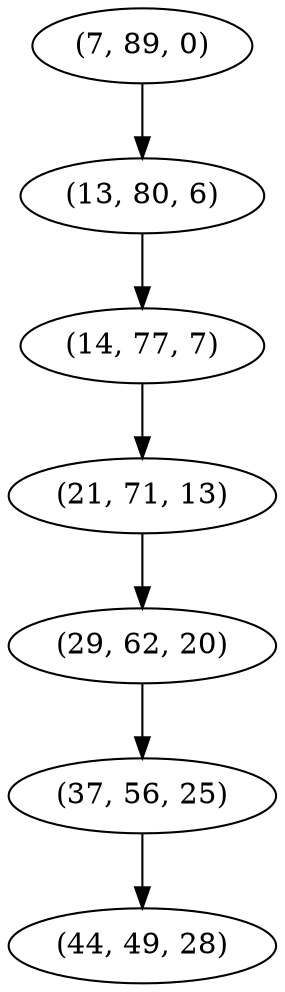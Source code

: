digraph tree {
    "(7, 89, 0)";
    "(13, 80, 6)";
    "(14, 77, 7)";
    "(21, 71, 13)";
    "(29, 62, 20)";
    "(37, 56, 25)";
    "(44, 49, 28)";
    "(7, 89, 0)" -> "(13, 80, 6)";
    "(13, 80, 6)" -> "(14, 77, 7)";
    "(14, 77, 7)" -> "(21, 71, 13)";
    "(21, 71, 13)" -> "(29, 62, 20)";
    "(29, 62, 20)" -> "(37, 56, 25)";
    "(37, 56, 25)" -> "(44, 49, 28)";
}
